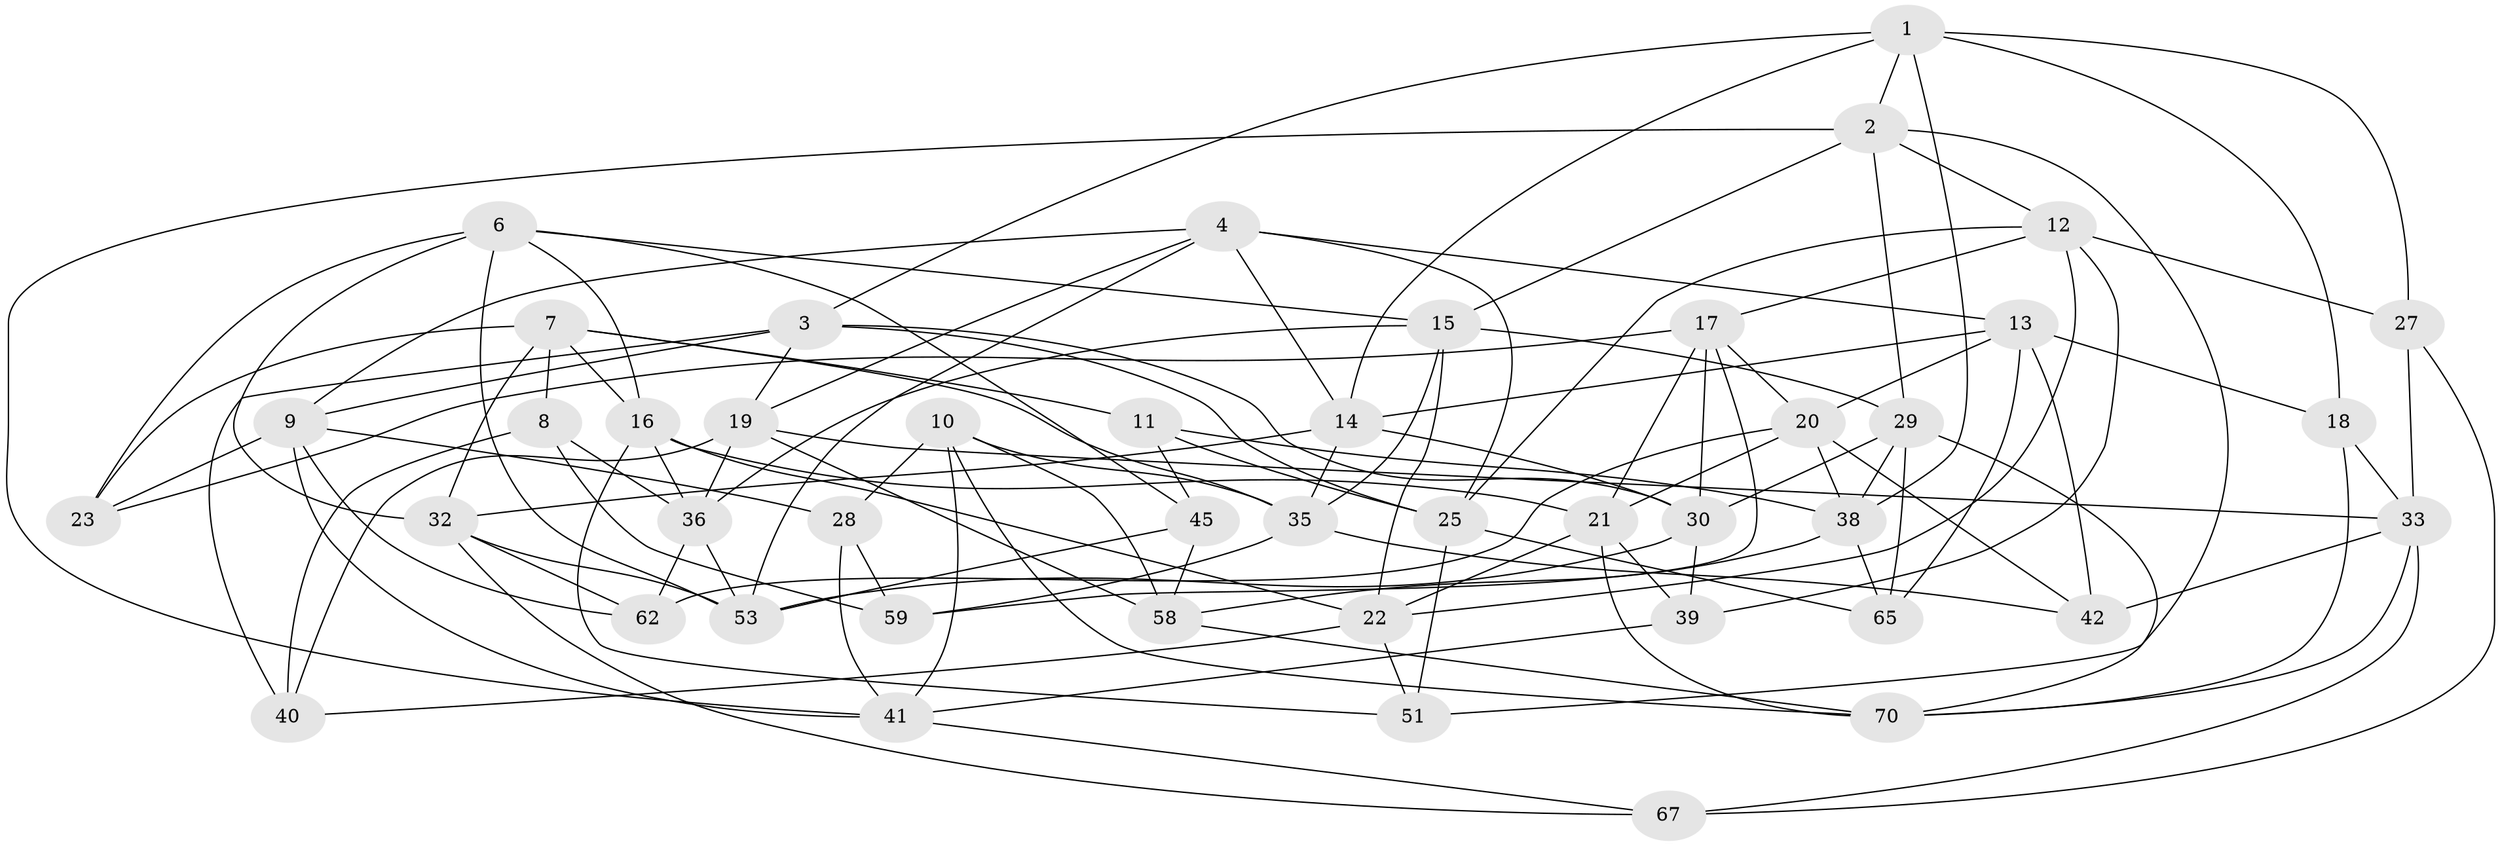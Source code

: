 // Generated by graph-tools (version 1.1) at 2025/24/03/03/25 07:24:23]
// undirected, 45 vertices, 119 edges
graph export_dot {
graph [start="1"]
  node [color=gray90,style=filled];
  1 [super="+5"];
  2 [super="+50"];
  3 [super="+63"];
  4 [super="+52"];
  6 [super="+24"];
  7 [super="+49"];
  8;
  9 [super="+61"];
  10 [super="+57"];
  11;
  12 [super="+71"];
  13 [super="+31"];
  14 [super="+48"];
  15 [super="+68"];
  16 [super="+54"];
  17 [super="+26"];
  18;
  19 [super="+44"];
  20 [super="+37"];
  21 [super="+56"];
  22 [super="+60"];
  23;
  25 [super="+34"];
  27;
  28;
  29 [super="+46"];
  30 [super="+55"];
  32 [super="+66"];
  33 [super="+72"];
  35 [super="+73"];
  36 [super="+69"];
  38 [super="+43"];
  39;
  40;
  41 [super="+47"];
  42;
  45;
  51;
  53 [super="+64"];
  58 [super="+75"];
  59;
  62;
  65;
  67;
  70 [super="+74"];
  1 -- 18;
  1 -- 27;
  1 -- 2;
  1 -- 38;
  1 -- 14;
  1 -- 3;
  2 -- 29;
  2 -- 12;
  2 -- 41;
  2 -- 51;
  2 -- 15;
  3 -- 9;
  3 -- 40;
  3 -- 19;
  3 -- 30;
  3 -- 25;
  4 -- 13;
  4 -- 25;
  4 -- 9;
  4 -- 53;
  4 -- 19;
  4 -- 14;
  6 -- 45;
  6 -- 23;
  6 -- 16;
  6 -- 53;
  6 -- 15;
  6 -- 32;
  7 -- 23;
  7 -- 35;
  7 -- 32;
  7 -- 8;
  7 -- 11;
  7 -- 16;
  8 -- 59;
  8 -- 40;
  8 -- 36;
  9 -- 28;
  9 -- 41;
  9 -- 62;
  9 -- 23;
  10 -- 28;
  10 -- 58 [weight=2];
  10 -- 35;
  10 -- 41;
  10 -- 70;
  11 -- 45;
  11 -- 25;
  11 -- 38;
  12 -- 39;
  12 -- 17;
  12 -- 27;
  12 -- 25;
  12 -- 22;
  13 -- 18;
  13 -- 65;
  13 -- 42;
  13 -- 14;
  13 -- 20;
  14 -- 35;
  14 -- 32;
  14 -- 30;
  15 -- 36;
  15 -- 29;
  15 -- 22;
  15 -- 35;
  16 -- 51;
  16 -- 22;
  16 -- 21;
  16 -- 36;
  17 -- 23;
  17 -- 21;
  17 -- 59;
  17 -- 20;
  17 -- 30;
  18 -- 33;
  18 -- 70;
  19 -- 33;
  19 -- 36;
  19 -- 40;
  19 -- 58;
  20 -- 42;
  20 -- 62;
  20 -- 21;
  20 -- 38;
  21 -- 70;
  21 -- 39;
  21 -- 22;
  22 -- 40;
  22 -- 51;
  25 -- 51;
  25 -- 65;
  27 -- 67;
  27 -- 33;
  28 -- 59;
  28 -- 41;
  29 -- 65;
  29 -- 30;
  29 -- 38;
  29 -- 70;
  30 -- 39;
  30 -- 53;
  32 -- 62;
  32 -- 67;
  32 -- 53;
  33 -- 67;
  33 -- 42;
  33 -- 70;
  35 -- 42;
  35 -- 59;
  36 -- 53;
  36 -- 62;
  38 -- 58;
  38 -- 65;
  39 -- 41;
  41 -- 67;
  45 -- 58;
  45 -- 53;
  58 -- 70;
}
